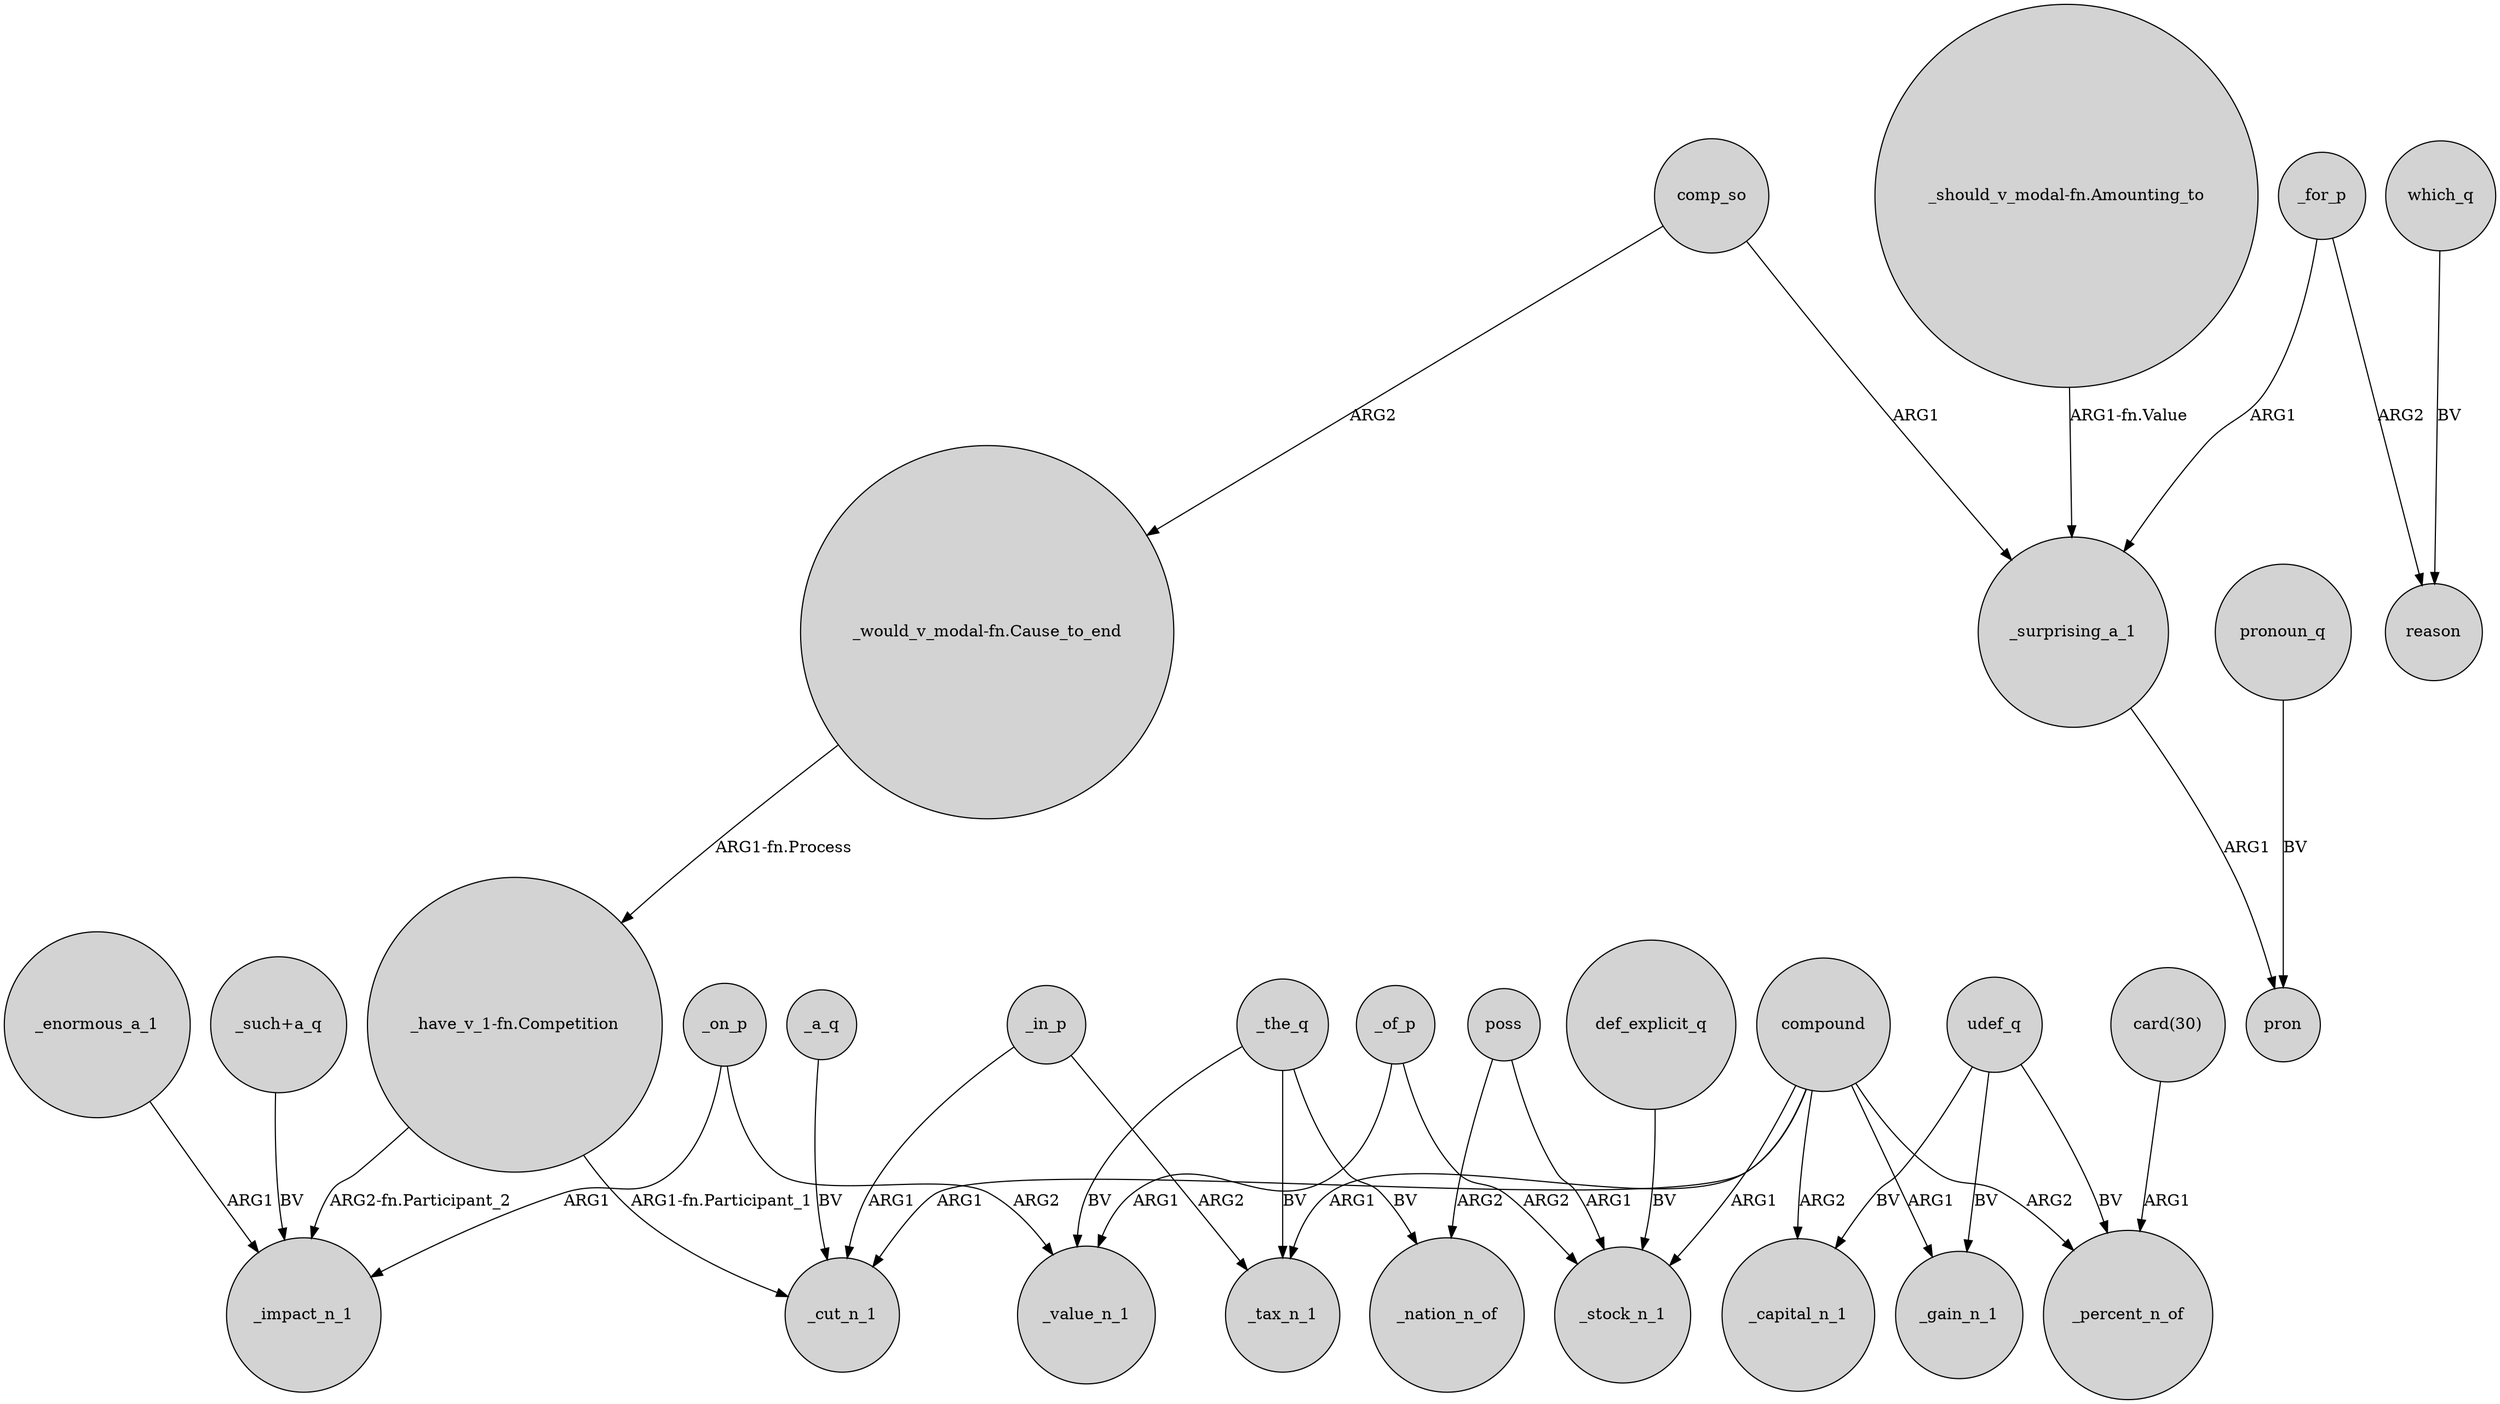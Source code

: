 digraph {
	node [shape=circle style=filled]
	"_would_v_modal-fn.Cause_to_end" -> "_have_v_1-fn.Competition" [label="ARG1-fn.Process"]
	"_such+a_q" -> _impact_n_1 [label=BV]
	compound -> _cut_n_1 [label=ARG1]
	which_q -> reason [label=BV]
	_in_p -> _tax_n_1 [label=ARG2]
	_the_q -> _nation_n_of [label=BV]
	def_explicit_q -> _stock_n_1 [label=BV]
	_for_p -> _surprising_a_1 [label=ARG1]
	_for_p -> reason [label=ARG2]
	_enormous_a_1 -> _impact_n_1 [label=ARG1]
	"_have_v_1-fn.Competition" -> _impact_n_1 [label="ARG2-fn.Participant_2"]
	compound -> _stock_n_1 [label=ARG1]
	pronoun_q -> pron [label=BV]
	comp_so -> "_would_v_modal-fn.Cause_to_end" [label=ARG2]
	udef_q -> _percent_n_of [label=BV]
	_a_q -> _cut_n_1 [label=BV]
	"_should_v_modal-fn.Amounting_to" -> _surprising_a_1 [label="ARG1-fn.Value"]
	udef_q -> _capital_n_1 [label=BV]
	comp_so -> _surprising_a_1 [label=ARG1]
	compound -> _percent_n_of [label=ARG2]
	compound -> _tax_n_1 [label=ARG1]
	"card(30)" -> _percent_n_of [label=ARG1]
	poss -> _stock_n_1 [label=ARG1]
	poss -> _nation_n_of [label=ARG2]
	_the_q -> _value_n_1 [label=BV]
	_of_p -> _value_n_1 [label=ARG1]
	_the_q -> _tax_n_1 [label=BV]
	_on_p -> _value_n_1 [label=ARG2]
	_of_p -> _stock_n_1 [label=ARG2]
	_surprising_a_1 -> pron [label=ARG1]
	_in_p -> _cut_n_1 [label=ARG1]
	compound -> _capital_n_1 [label=ARG2]
	compound -> _gain_n_1 [label=ARG1]
	"_have_v_1-fn.Competition" -> _cut_n_1 [label="ARG1-fn.Participant_1"]
	_on_p -> _impact_n_1 [label=ARG1]
	udef_q -> _gain_n_1 [label=BV]
}
